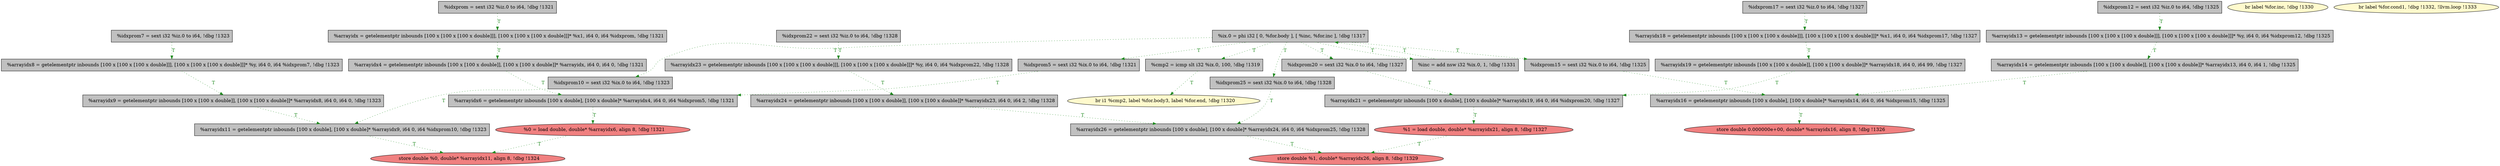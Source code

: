 
digraph G {


node283 [fillcolor=grey,label="  %idxprom12 = sext i32 %iz.0 to i64, !dbg !1325",shape=rectangle,style=filled ]
node281 [fillcolor=lightcoral,label="  store double %0, double* %arrayidx11, align 8, !dbg !1324",shape=ellipse,style=filled ]
node280 [fillcolor=grey,label="  %arrayidx11 = getelementptr inbounds [100 x double], [100 x double]* %arrayidx9, i64 0, i64 %idxprom10, !dbg !1323",shape=rectangle,style=filled ]
node277 [fillcolor=grey,label="  %cmp2 = icmp slt i32 %ix.0, 100, !dbg !1319",shape=rectangle,style=filled ]
node276 [fillcolor=lightcoral,label="  store double %1, double* %arrayidx26, align 8, !dbg !1329",shape=ellipse,style=filled ]
node275 [fillcolor=grey,label="  %idxprom = sext i32 %iz.0 to i64, !dbg !1321",shape=rectangle,style=filled ]
node273 [fillcolor=grey,label="  %idxprom10 = sext i32 %ix.0 to i64, !dbg !1323",shape=rectangle,style=filled ]
node272 [fillcolor=grey,label="  %idxprom15 = sext i32 %ix.0 to i64, !dbg !1325",shape=rectangle,style=filled ]
node271 [fillcolor=grey,label="  %arrayidx8 = getelementptr inbounds [100 x [100 x [100 x double]]], [100 x [100 x [100 x double]]]* %y, i64 0, i64 %idxprom7, !dbg !1323",shape=rectangle,style=filled ]
node270 [fillcolor=grey,label="  %arrayidx13 = getelementptr inbounds [100 x [100 x [100 x double]]], [100 x [100 x [100 x double]]]* %y, i64 0, i64 %idxprom12, !dbg !1325",shape=rectangle,style=filled ]
node269 [fillcolor=grey,label="  %idxprom5 = sext i32 %ix.0 to i64, !dbg !1321",shape=rectangle,style=filled ]
node268 [fillcolor=lemonchiffon,label="  br label %for.inc, !dbg !1330",shape=ellipse,style=filled ]
node267 [fillcolor=grey,label="  %arrayidx = getelementptr inbounds [100 x [100 x [100 x double]]], [100 x [100 x [100 x double]]]* %x1, i64 0, i64 %idxprom, !dbg !1321",shape=rectangle,style=filled ]
node265 [fillcolor=grey,label="  %arrayidx18 = getelementptr inbounds [100 x [100 x [100 x double]]], [100 x [100 x [100 x double]]]* %x1, i64 0, i64 %idxprom17, !dbg !1327",shape=rectangle,style=filled ]
node252 [fillcolor=grey,label="  %idxprom22 = sext i32 %iz.0 to i64, !dbg !1328",shape=rectangle,style=filled ]
node282 [fillcolor=grey,label="  %idxprom7 = sext i32 %iz.0 to i64, !dbg !1323",shape=rectangle,style=filled ]
node278 [fillcolor=grey,label="  %arrayidx6 = getelementptr inbounds [100 x double], [100 x double]* %arrayidx4, i64 0, i64 %idxprom5, !dbg !1321",shape=rectangle,style=filled ]
node251 [fillcolor=grey,label="  %arrayidx24 = getelementptr inbounds [100 x [100 x double]], [100 x [100 x double]]* %arrayidx23, i64 0, i64 2, !dbg !1328",shape=rectangle,style=filled ]
node279 [fillcolor=grey,label="  %arrayidx16 = getelementptr inbounds [100 x double], [100 x double]* %arrayidx14, i64 0, i64 %idxprom15, !dbg !1325",shape=rectangle,style=filled ]
node250 [fillcolor=grey,label="  %idxprom25 = sext i32 %ix.0 to i64, !dbg !1328",shape=rectangle,style=filled ]
node253 [fillcolor=lightcoral,label="  %1 = load double, double* %arrayidx21, align 8, !dbg !1327",shape=ellipse,style=filled ]
node261 [fillcolor=grey,label="  %arrayidx4 = getelementptr inbounds [100 x [100 x double]], [100 x [100 x double]]* %arrayidx, i64 0, i64 0, !dbg !1321",shape=rectangle,style=filled ]
node263 [fillcolor=grey,label="  %arrayidx9 = getelementptr inbounds [100 x [100 x double]], [100 x [100 x double]]* %arrayidx8, i64 0, i64 0, !dbg !1323",shape=rectangle,style=filled ]
node249 [fillcolor=grey,label="  %arrayidx26 = getelementptr inbounds [100 x double], [100 x double]* %arrayidx24, i64 0, i64 %idxprom25, !dbg !1328",shape=rectangle,style=filled ]
node264 [fillcolor=lemonchiffon,label="  br i1 %cmp2, label %for.body3, label %for.end, !dbg !1320",shape=ellipse,style=filled ]
node256 [fillcolor=grey,label="  %arrayidx19 = getelementptr inbounds [100 x [100 x double]], [100 x [100 x double]]* %arrayidx18, i64 0, i64 99, !dbg !1327",shape=rectangle,style=filled ]
node254 [fillcolor=grey,label="  %arrayidx21 = getelementptr inbounds [100 x double], [100 x double]* %arrayidx19, i64 0, i64 %idxprom20, !dbg !1327",shape=rectangle,style=filled ]
node255 [fillcolor=grey,label="  %idxprom20 = sext i32 %ix.0 to i64, !dbg !1327",shape=rectangle,style=filled ]
node257 [fillcolor=grey,label="  %idxprom17 = sext i32 %iz.0 to i64, !dbg !1327",shape=rectangle,style=filled ]
node274 [fillcolor=grey,label="  %ix.0 = phi i32 [ 0, %for.body ], [ %inc, %for.inc ], !dbg !1317",shape=rectangle,style=filled ]
node266 [fillcolor=lightcoral,label="  %0 = load double, double* %arrayidx6, align 8, !dbg !1321",shape=ellipse,style=filled ]
node258 [fillcolor=lightcoral,label="  store double 0.000000e+00, double* %arrayidx16, align 8, !dbg !1326",shape=ellipse,style=filled ]
node248 [fillcolor=grey,label="  %inc = add nsw i32 %ix.0, 1, !dbg !1331",shape=rectangle,style=filled ]
node259 [fillcolor=lemonchiffon,label="  br label %for.cond1, !dbg !1332, !llvm.loop !1333",shape=ellipse,style=filled ]
node260 [fillcolor=grey,label="  %arrayidx23 = getelementptr inbounds [100 x [100 x [100 x double]]], [100 x [100 x [100 x double]]]* %y, i64 0, i64 %idxprom22, !dbg !1328",shape=rectangle,style=filled ]
node262 [fillcolor=grey,label="  %arrayidx14 = getelementptr inbounds [100 x [100 x double]], [100 x [100 x double]]* %arrayidx13, i64 0, i64 1, !dbg !1325",shape=rectangle,style=filled ]

node266->node281 [style=dotted,color=forestgreen,label="T",fontcolor=forestgreen ]
node267->node261 [style=dotted,color=forestgreen,label="T",fontcolor=forestgreen ]
node257->node265 [style=dotted,color=forestgreen,label="T",fontcolor=forestgreen ]
node255->node254 [style=dotted,color=forestgreen,label="T",fontcolor=forestgreen ]
node249->node276 [style=dotted,color=forestgreen,label="T",fontcolor=forestgreen ]
node260->node251 [style=dotted,color=forestgreen,label="T",fontcolor=forestgreen ]
node271->node263 [style=dotted,color=forestgreen,label="T",fontcolor=forestgreen ]
node261->node278 [style=dotted,color=forestgreen,label="T",fontcolor=forestgreen ]
node248->node274 [style=dotted,color=forestgreen,label="T",fontcolor=forestgreen ]
node274->node277 [style=dotted,color=forestgreen,label="T",fontcolor=forestgreen ]
node277->node264 [style=dotted,color=forestgreen,label="T",fontcolor=forestgreen ]
node250->node249 [style=dotted,color=forestgreen,label="T",fontcolor=forestgreen ]
node263->node280 [style=dotted,color=forestgreen,label="T",fontcolor=forestgreen ]
node270->node262 [style=dotted,color=forestgreen,label="T",fontcolor=forestgreen ]
node280->node281 [style=dotted,color=forestgreen,label="T",fontcolor=forestgreen ]
node274->node250 [style=dotted,color=forestgreen,label="T",fontcolor=forestgreen ]
node253->node276 [style=dotted,color=forestgreen,label="T",fontcolor=forestgreen ]
node272->node279 [style=dotted,color=forestgreen,label="T",fontcolor=forestgreen ]
node274->node272 [style=dotted,color=forestgreen,label="T",fontcolor=forestgreen ]
node275->node267 [style=dotted,color=forestgreen,label="T",fontcolor=forestgreen ]
node262->node279 [style=dotted,color=forestgreen,label="T",fontcolor=forestgreen ]
node274->node269 [style=dotted,color=forestgreen,label="T",fontcolor=forestgreen ]
node269->node278 [style=dotted,color=forestgreen,label="T",fontcolor=forestgreen ]
node283->node270 [style=dotted,color=forestgreen,label="T",fontcolor=forestgreen ]
node279->node258 [style=dotted,color=forestgreen,label="T",fontcolor=forestgreen ]
node265->node256 [style=dotted,color=forestgreen,label="T",fontcolor=forestgreen ]
node278->node266 [style=dotted,color=forestgreen,label="T",fontcolor=forestgreen ]
node254->node253 [style=dotted,color=forestgreen,label="T",fontcolor=forestgreen ]
node252->node260 [style=dotted,color=forestgreen,label="T",fontcolor=forestgreen ]
node273->node280 [style=dotted,color=forestgreen,label="T",fontcolor=forestgreen ]
node256->node254 [style=dotted,color=forestgreen,label="T",fontcolor=forestgreen ]
node251->node249 [style=dotted,color=forestgreen,label="T",fontcolor=forestgreen ]
node282->node271 [style=dotted,color=forestgreen,label="T",fontcolor=forestgreen ]
node274->node255 [style=dotted,color=forestgreen,label="T",fontcolor=forestgreen ]
node274->node248 [style=dotted,color=forestgreen,label="T",fontcolor=forestgreen ]
node274->node273 [style=dotted,color=forestgreen,label="T",fontcolor=forestgreen ]


}
